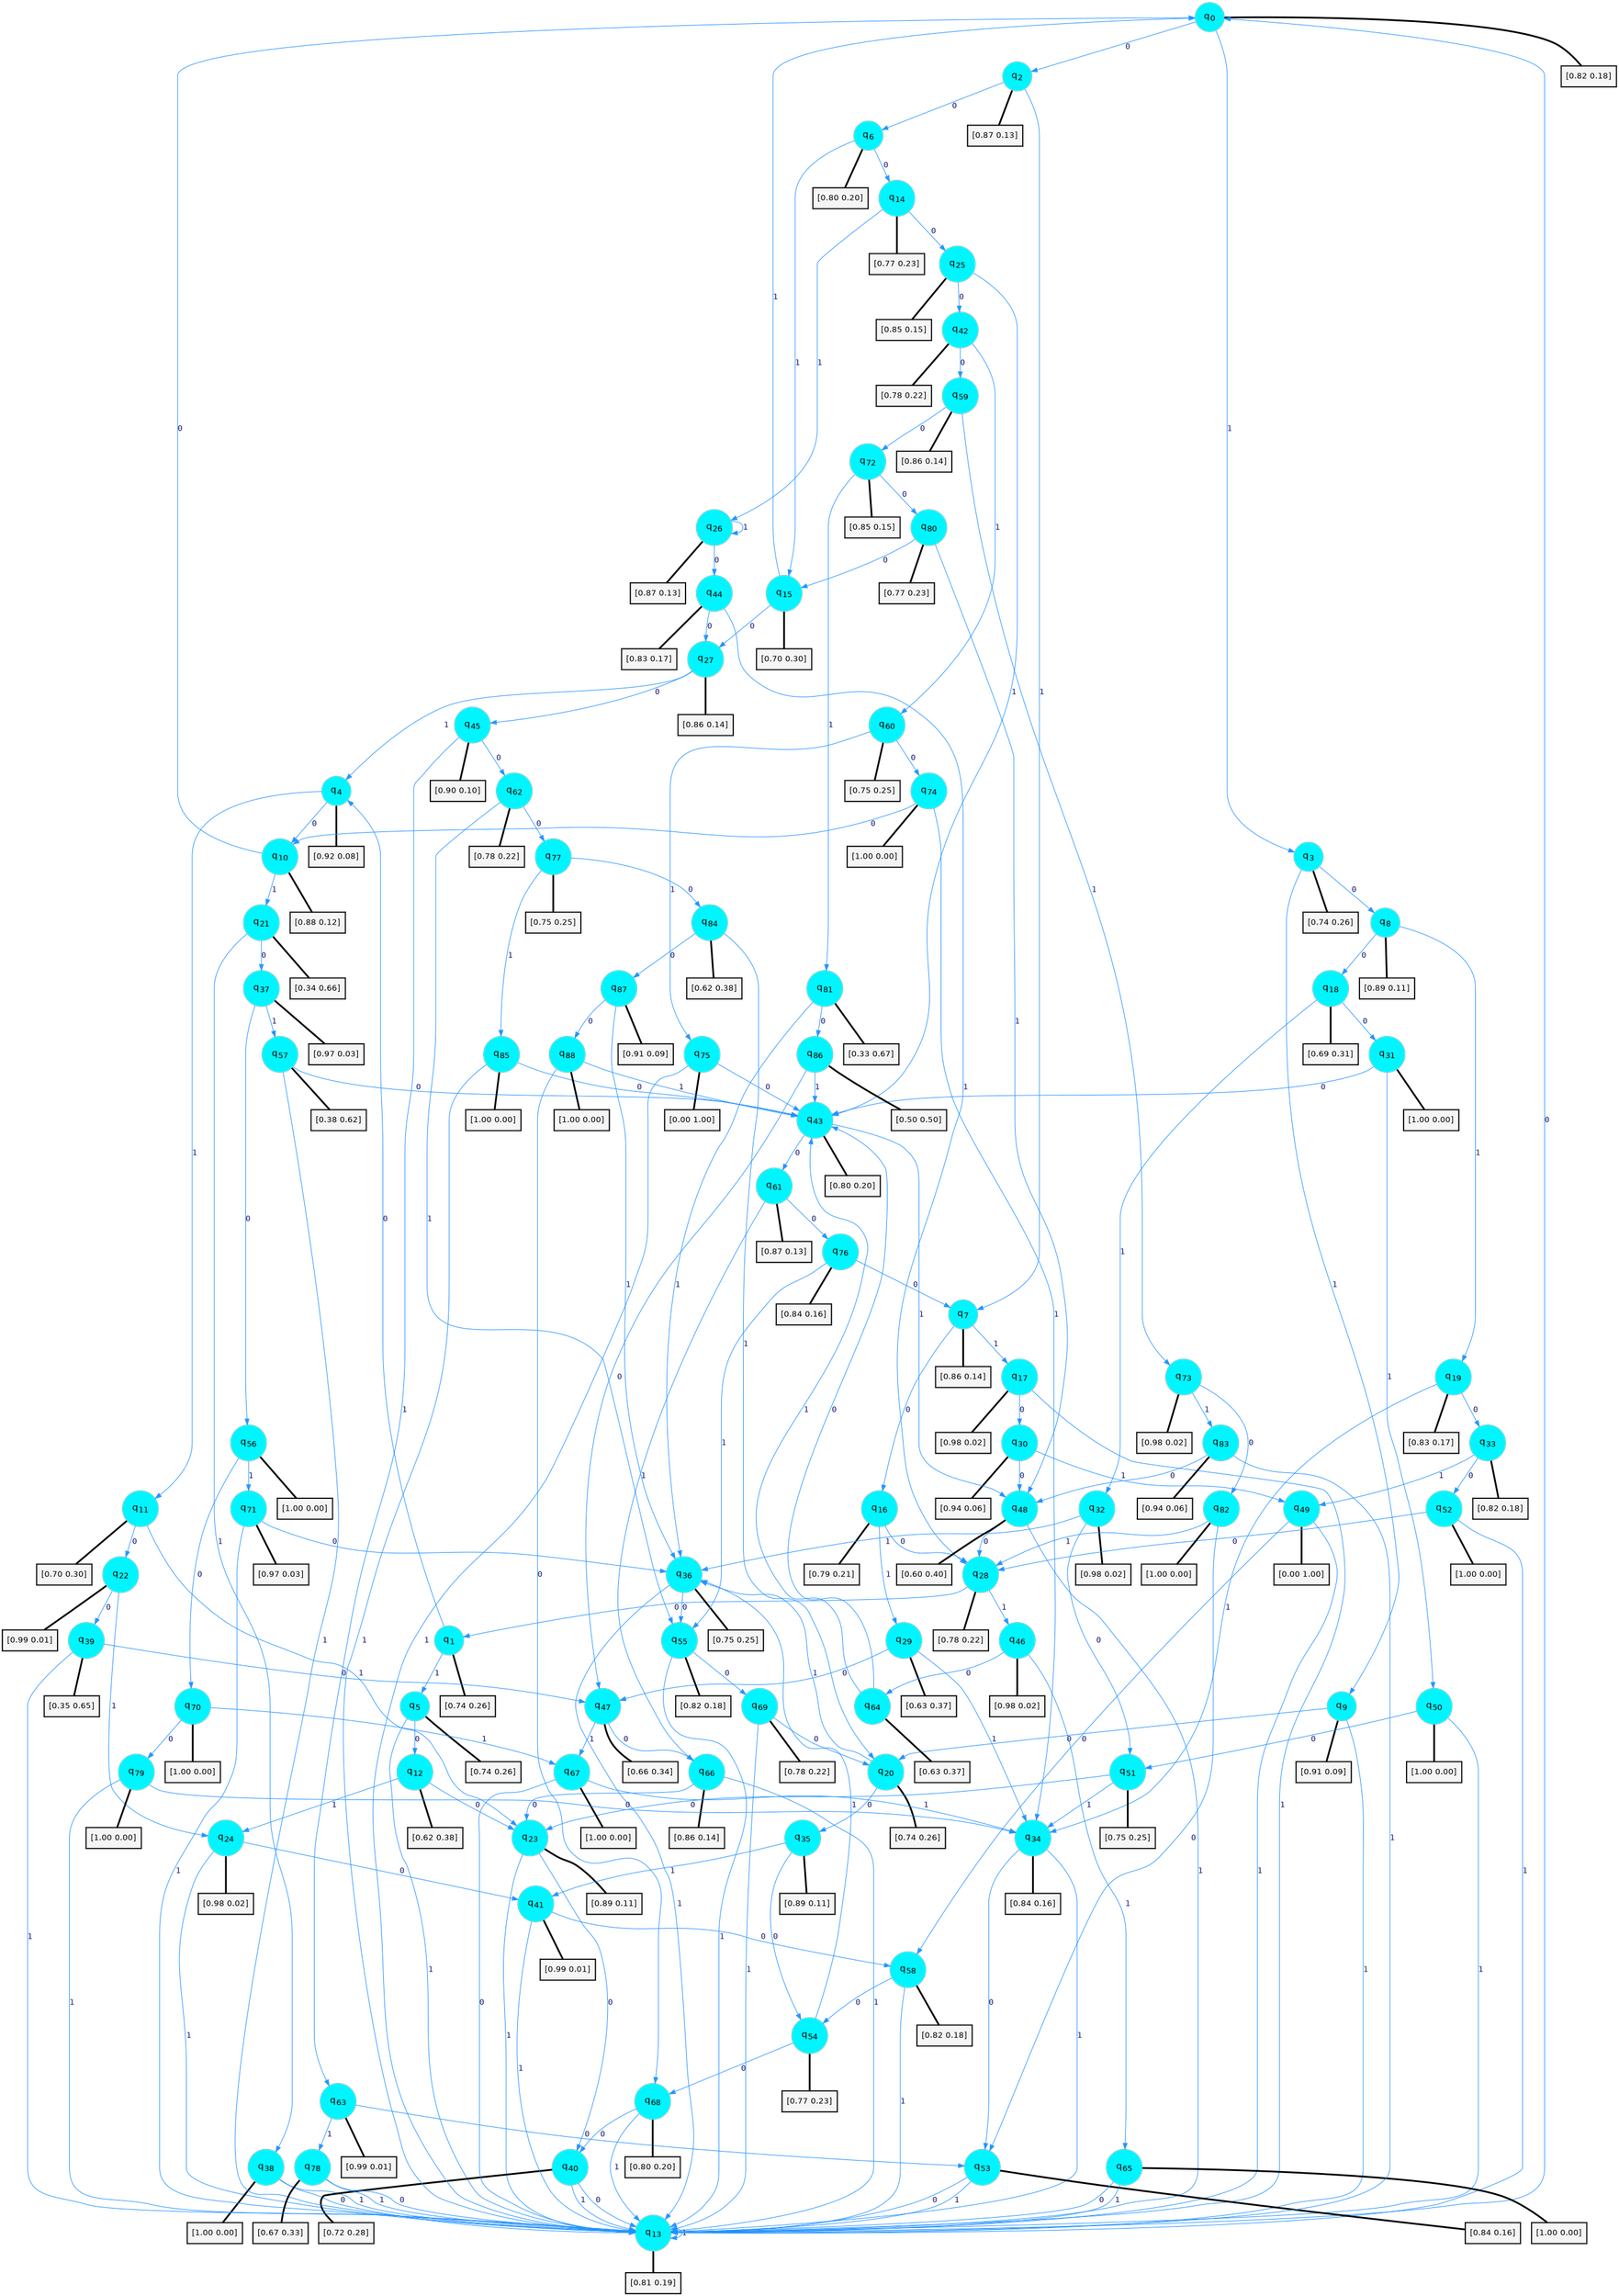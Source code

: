 digraph G {
graph [
bgcolor=transparent, dpi=300, rankdir=TD, size="40,25"];
node [
color=gray, fillcolor=turquoise1, fontcolor=black, fontname=Helvetica, fontsize=16, fontweight=bold, shape=circle, style=filled];
edge [
arrowsize=1, color=dodgerblue1, fontcolor=midnightblue, fontname=courier, fontweight=bold, penwidth=1, style=solid, weight=20];
0[label=<q<SUB>0</SUB>>];
1[label=<q<SUB>1</SUB>>];
2[label=<q<SUB>2</SUB>>];
3[label=<q<SUB>3</SUB>>];
4[label=<q<SUB>4</SUB>>];
5[label=<q<SUB>5</SUB>>];
6[label=<q<SUB>6</SUB>>];
7[label=<q<SUB>7</SUB>>];
8[label=<q<SUB>8</SUB>>];
9[label=<q<SUB>9</SUB>>];
10[label=<q<SUB>10</SUB>>];
11[label=<q<SUB>11</SUB>>];
12[label=<q<SUB>12</SUB>>];
13[label=<q<SUB>13</SUB>>];
14[label=<q<SUB>14</SUB>>];
15[label=<q<SUB>15</SUB>>];
16[label=<q<SUB>16</SUB>>];
17[label=<q<SUB>17</SUB>>];
18[label=<q<SUB>18</SUB>>];
19[label=<q<SUB>19</SUB>>];
20[label=<q<SUB>20</SUB>>];
21[label=<q<SUB>21</SUB>>];
22[label=<q<SUB>22</SUB>>];
23[label=<q<SUB>23</SUB>>];
24[label=<q<SUB>24</SUB>>];
25[label=<q<SUB>25</SUB>>];
26[label=<q<SUB>26</SUB>>];
27[label=<q<SUB>27</SUB>>];
28[label=<q<SUB>28</SUB>>];
29[label=<q<SUB>29</SUB>>];
30[label=<q<SUB>30</SUB>>];
31[label=<q<SUB>31</SUB>>];
32[label=<q<SUB>32</SUB>>];
33[label=<q<SUB>33</SUB>>];
34[label=<q<SUB>34</SUB>>];
35[label=<q<SUB>35</SUB>>];
36[label=<q<SUB>36</SUB>>];
37[label=<q<SUB>37</SUB>>];
38[label=<q<SUB>38</SUB>>];
39[label=<q<SUB>39</SUB>>];
40[label=<q<SUB>40</SUB>>];
41[label=<q<SUB>41</SUB>>];
42[label=<q<SUB>42</SUB>>];
43[label=<q<SUB>43</SUB>>];
44[label=<q<SUB>44</SUB>>];
45[label=<q<SUB>45</SUB>>];
46[label=<q<SUB>46</SUB>>];
47[label=<q<SUB>47</SUB>>];
48[label=<q<SUB>48</SUB>>];
49[label=<q<SUB>49</SUB>>];
50[label=<q<SUB>50</SUB>>];
51[label=<q<SUB>51</SUB>>];
52[label=<q<SUB>52</SUB>>];
53[label=<q<SUB>53</SUB>>];
54[label=<q<SUB>54</SUB>>];
55[label=<q<SUB>55</SUB>>];
56[label=<q<SUB>56</SUB>>];
57[label=<q<SUB>57</SUB>>];
58[label=<q<SUB>58</SUB>>];
59[label=<q<SUB>59</SUB>>];
60[label=<q<SUB>60</SUB>>];
61[label=<q<SUB>61</SUB>>];
62[label=<q<SUB>62</SUB>>];
63[label=<q<SUB>63</SUB>>];
64[label=<q<SUB>64</SUB>>];
65[label=<q<SUB>65</SUB>>];
66[label=<q<SUB>66</SUB>>];
67[label=<q<SUB>67</SUB>>];
68[label=<q<SUB>68</SUB>>];
69[label=<q<SUB>69</SUB>>];
70[label=<q<SUB>70</SUB>>];
71[label=<q<SUB>71</SUB>>];
72[label=<q<SUB>72</SUB>>];
73[label=<q<SUB>73</SUB>>];
74[label=<q<SUB>74</SUB>>];
75[label=<q<SUB>75</SUB>>];
76[label=<q<SUB>76</SUB>>];
77[label=<q<SUB>77</SUB>>];
78[label=<q<SUB>78</SUB>>];
79[label=<q<SUB>79</SUB>>];
80[label=<q<SUB>80</SUB>>];
81[label=<q<SUB>81</SUB>>];
82[label=<q<SUB>82</SUB>>];
83[label=<q<SUB>83</SUB>>];
84[label=<q<SUB>84</SUB>>];
85[label=<q<SUB>85</SUB>>];
86[label=<q<SUB>86</SUB>>];
87[label=<q<SUB>87</SUB>>];
88[label=<q<SUB>88</SUB>>];
89[label="[0.82 0.18]", shape=box,fontcolor=black, fontname=Helvetica, fontsize=14, penwidth=2, fillcolor=whitesmoke,color=black];
90[label="[0.74 0.26]", shape=box,fontcolor=black, fontname=Helvetica, fontsize=14, penwidth=2, fillcolor=whitesmoke,color=black];
91[label="[0.87 0.13]", shape=box,fontcolor=black, fontname=Helvetica, fontsize=14, penwidth=2, fillcolor=whitesmoke,color=black];
92[label="[0.74 0.26]", shape=box,fontcolor=black, fontname=Helvetica, fontsize=14, penwidth=2, fillcolor=whitesmoke,color=black];
93[label="[0.92 0.08]", shape=box,fontcolor=black, fontname=Helvetica, fontsize=14, penwidth=2, fillcolor=whitesmoke,color=black];
94[label="[0.74 0.26]", shape=box,fontcolor=black, fontname=Helvetica, fontsize=14, penwidth=2, fillcolor=whitesmoke,color=black];
95[label="[0.80 0.20]", shape=box,fontcolor=black, fontname=Helvetica, fontsize=14, penwidth=2, fillcolor=whitesmoke,color=black];
96[label="[0.86 0.14]", shape=box,fontcolor=black, fontname=Helvetica, fontsize=14, penwidth=2, fillcolor=whitesmoke,color=black];
97[label="[0.89 0.11]", shape=box,fontcolor=black, fontname=Helvetica, fontsize=14, penwidth=2, fillcolor=whitesmoke,color=black];
98[label="[0.91 0.09]", shape=box,fontcolor=black, fontname=Helvetica, fontsize=14, penwidth=2, fillcolor=whitesmoke,color=black];
99[label="[0.88 0.12]", shape=box,fontcolor=black, fontname=Helvetica, fontsize=14, penwidth=2, fillcolor=whitesmoke,color=black];
100[label="[0.70 0.30]", shape=box,fontcolor=black, fontname=Helvetica, fontsize=14, penwidth=2, fillcolor=whitesmoke,color=black];
101[label="[0.62 0.38]", shape=box,fontcolor=black, fontname=Helvetica, fontsize=14, penwidth=2, fillcolor=whitesmoke,color=black];
102[label="[0.81 0.19]", shape=box,fontcolor=black, fontname=Helvetica, fontsize=14, penwidth=2, fillcolor=whitesmoke,color=black];
103[label="[0.77 0.23]", shape=box,fontcolor=black, fontname=Helvetica, fontsize=14, penwidth=2, fillcolor=whitesmoke,color=black];
104[label="[0.70 0.30]", shape=box,fontcolor=black, fontname=Helvetica, fontsize=14, penwidth=2, fillcolor=whitesmoke,color=black];
105[label="[0.79 0.21]", shape=box,fontcolor=black, fontname=Helvetica, fontsize=14, penwidth=2, fillcolor=whitesmoke,color=black];
106[label="[0.98 0.02]", shape=box,fontcolor=black, fontname=Helvetica, fontsize=14, penwidth=2, fillcolor=whitesmoke,color=black];
107[label="[0.69 0.31]", shape=box,fontcolor=black, fontname=Helvetica, fontsize=14, penwidth=2, fillcolor=whitesmoke,color=black];
108[label="[0.83 0.17]", shape=box,fontcolor=black, fontname=Helvetica, fontsize=14, penwidth=2, fillcolor=whitesmoke,color=black];
109[label="[0.74 0.26]", shape=box,fontcolor=black, fontname=Helvetica, fontsize=14, penwidth=2, fillcolor=whitesmoke,color=black];
110[label="[0.34 0.66]", shape=box,fontcolor=black, fontname=Helvetica, fontsize=14, penwidth=2, fillcolor=whitesmoke,color=black];
111[label="[0.99 0.01]", shape=box,fontcolor=black, fontname=Helvetica, fontsize=14, penwidth=2, fillcolor=whitesmoke,color=black];
112[label="[0.89 0.11]", shape=box,fontcolor=black, fontname=Helvetica, fontsize=14, penwidth=2, fillcolor=whitesmoke,color=black];
113[label="[0.98 0.02]", shape=box,fontcolor=black, fontname=Helvetica, fontsize=14, penwidth=2, fillcolor=whitesmoke,color=black];
114[label="[0.85 0.15]", shape=box,fontcolor=black, fontname=Helvetica, fontsize=14, penwidth=2, fillcolor=whitesmoke,color=black];
115[label="[0.87 0.13]", shape=box,fontcolor=black, fontname=Helvetica, fontsize=14, penwidth=2, fillcolor=whitesmoke,color=black];
116[label="[0.86 0.14]", shape=box,fontcolor=black, fontname=Helvetica, fontsize=14, penwidth=2, fillcolor=whitesmoke,color=black];
117[label="[0.78 0.22]", shape=box,fontcolor=black, fontname=Helvetica, fontsize=14, penwidth=2, fillcolor=whitesmoke,color=black];
118[label="[0.63 0.37]", shape=box,fontcolor=black, fontname=Helvetica, fontsize=14, penwidth=2, fillcolor=whitesmoke,color=black];
119[label="[0.94 0.06]", shape=box,fontcolor=black, fontname=Helvetica, fontsize=14, penwidth=2, fillcolor=whitesmoke,color=black];
120[label="[1.00 0.00]", shape=box,fontcolor=black, fontname=Helvetica, fontsize=14, penwidth=2, fillcolor=whitesmoke,color=black];
121[label="[0.98 0.02]", shape=box,fontcolor=black, fontname=Helvetica, fontsize=14, penwidth=2, fillcolor=whitesmoke,color=black];
122[label="[0.82 0.18]", shape=box,fontcolor=black, fontname=Helvetica, fontsize=14, penwidth=2, fillcolor=whitesmoke,color=black];
123[label="[0.84 0.16]", shape=box,fontcolor=black, fontname=Helvetica, fontsize=14, penwidth=2, fillcolor=whitesmoke,color=black];
124[label="[0.89 0.11]", shape=box,fontcolor=black, fontname=Helvetica, fontsize=14, penwidth=2, fillcolor=whitesmoke,color=black];
125[label="[0.75 0.25]", shape=box,fontcolor=black, fontname=Helvetica, fontsize=14, penwidth=2, fillcolor=whitesmoke,color=black];
126[label="[0.97 0.03]", shape=box,fontcolor=black, fontname=Helvetica, fontsize=14, penwidth=2, fillcolor=whitesmoke,color=black];
127[label="[1.00 0.00]", shape=box,fontcolor=black, fontname=Helvetica, fontsize=14, penwidth=2, fillcolor=whitesmoke,color=black];
128[label="[0.35 0.65]", shape=box,fontcolor=black, fontname=Helvetica, fontsize=14, penwidth=2, fillcolor=whitesmoke,color=black];
129[label="[0.72 0.28]", shape=box,fontcolor=black, fontname=Helvetica, fontsize=14, penwidth=2, fillcolor=whitesmoke,color=black];
130[label="[0.99 0.01]", shape=box,fontcolor=black, fontname=Helvetica, fontsize=14, penwidth=2, fillcolor=whitesmoke,color=black];
131[label="[0.78 0.22]", shape=box,fontcolor=black, fontname=Helvetica, fontsize=14, penwidth=2, fillcolor=whitesmoke,color=black];
132[label="[0.80 0.20]", shape=box,fontcolor=black, fontname=Helvetica, fontsize=14, penwidth=2, fillcolor=whitesmoke,color=black];
133[label="[0.83 0.17]", shape=box,fontcolor=black, fontname=Helvetica, fontsize=14, penwidth=2, fillcolor=whitesmoke,color=black];
134[label="[0.90 0.10]", shape=box,fontcolor=black, fontname=Helvetica, fontsize=14, penwidth=2, fillcolor=whitesmoke,color=black];
135[label="[0.98 0.02]", shape=box,fontcolor=black, fontname=Helvetica, fontsize=14, penwidth=2, fillcolor=whitesmoke,color=black];
136[label="[0.66 0.34]", shape=box,fontcolor=black, fontname=Helvetica, fontsize=14, penwidth=2, fillcolor=whitesmoke,color=black];
137[label="[0.60 0.40]", shape=box,fontcolor=black, fontname=Helvetica, fontsize=14, penwidth=2, fillcolor=whitesmoke,color=black];
138[label="[0.00 1.00]", shape=box,fontcolor=black, fontname=Helvetica, fontsize=14, penwidth=2, fillcolor=whitesmoke,color=black];
139[label="[1.00 0.00]", shape=box,fontcolor=black, fontname=Helvetica, fontsize=14, penwidth=2, fillcolor=whitesmoke,color=black];
140[label="[0.75 0.25]", shape=box,fontcolor=black, fontname=Helvetica, fontsize=14, penwidth=2, fillcolor=whitesmoke,color=black];
141[label="[1.00 0.00]", shape=box,fontcolor=black, fontname=Helvetica, fontsize=14, penwidth=2, fillcolor=whitesmoke,color=black];
142[label="[0.84 0.16]", shape=box,fontcolor=black, fontname=Helvetica, fontsize=14, penwidth=2, fillcolor=whitesmoke,color=black];
143[label="[0.77 0.23]", shape=box,fontcolor=black, fontname=Helvetica, fontsize=14, penwidth=2, fillcolor=whitesmoke,color=black];
144[label="[0.82 0.18]", shape=box,fontcolor=black, fontname=Helvetica, fontsize=14, penwidth=2, fillcolor=whitesmoke,color=black];
145[label="[1.00 0.00]", shape=box,fontcolor=black, fontname=Helvetica, fontsize=14, penwidth=2, fillcolor=whitesmoke,color=black];
146[label="[0.38 0.62]", shape=box,fontcolor=black, fontname=Helvetica, fontsize=14, penwidth=2, fillcolor=whitesmoke,color=black];
147[label="[0.82 0.18]", shape=box,fontcolor=black, fontname=Helvetica, fontsize=14, penwidth=2, fillcolor=whitesmoke,color=black];
148[label="[0.86 0.14]", shape=box,fontcolor=black, fontname=Helvetica, fontsize=14, penwidth=2, fillcolor=whitesmoke,color=black];
149[label="[0.75 0.25]", shape=box,fontcolor=black, fontname=Helvetica, fontsize=14, penwidth=2, fillcolor=whitesmoke,color=black];
150[label="[0.87 0.13]", shape=box,fontcolor=black, fontname=Helvetica, fontsize=14, penwidth=2, fillcolor=whitesmoke,color=black];
151[label="[0.78 0.22]", shape=box,fontcolor=black, fontname=Helvetica, fontsize=14, penwidth=2, fillcolor=whitesmoke,color=black];
152[label="[0.99 0.01]", shape=box,fontcolor=black, fontname=Helvetica, fontsize=14, penwidth=2, fillcolor=whitesmoke,color=black];
153[label="[0.63 0.37]", shape=box,fontcolor=black, fontname=Helvetica, fontsize=14, penwidth=2, fillcolor=whitesmoke,color=black];
154[label="[1.00 0.00]", shape=box,fontcolor=black, fontname=Helvetica, fontsize=14, penwidth=2, fillcolor=whitesmoke,color=black];
155[label="[0.86 0.14]", shape=box,fontcolor=black, fontname=Helvetica, fontsize=14, penwidth=2, fillcolor=whitesmoke,color=black];
156[label="[1.00 0.00]", shape=box,fontcolor=black, fontname=Helvetica, fontsize=14, penwidth=2, fillcolor=whitesmoke,color=black];
157[label="[0.80 0.20]", shape=box,fontcolor=black, fontname=Helvetica, fontsize=14, penwidth=2, fillcolor=whitesmoke,color=black];
158[label="[0.78 0.22]", shape=box,fontcolor=black, fontname=Helvetica, fontsize=14, penwidth=2, fillcolor=whitesmoke,color=black];
159[label="[1.00 0.00]", shape=box,fontcolor=black, fontname=Helvetica, fontsize=14, penwidth=2, fillcolor=whitesmoke,color=black];
160[label="[0.97 0.03]", shape=box,fontcolor=black, fontname=Helvetica, fontsize=14, penwidth=2, fillcolor=whitesmoke,color=black];
161[label="[0.85 0.15]", shape=box,fontcolor=black, fontname=Helvetica, fontsize=14, penwidth=2, fillcolor=whitesmoke,color=black];
162[label="[0.98 0.02]", shape=box,fontcolor=black, fontname=Helvetica, fontsize=14, penwidth=2, fillcolor=whitesmoke,color=black];
163[label="[1.00 0.00]", shape=box,fontcolor=black, fontname=Helvetica, fontsize=14, penwidth=2, fillcolor=whitesmoke,color=black];
164[label="[0.00 1.00]", shape=box,fontcolor=black, fontname=Helvetica, fontsize=14, penwidth=2, fillcolor=whitesmoke,color=black];
165[label="[0.84 0.16]", shape=box,fontcolor=black, fontname=Helvetica, fontsize=14, penwidth=2, fillcolor=whitesmoke,color=black];
166[label="[0.75 0.25]", shape=box,fontcolor=black, fontname=Helvetica, fontsize=14, penwidth=2, fillcolor=whitesmoke,color=black];
167[label="[0.67 0.33]", shape=box,fontcolor=black, fontname=Helvetica, fontsize=14, penwidth=2, fillcolor=whitesmoke,color=black];
168[label="[1.00 0.00]", shape=box,fontcolor=black, fontname=Helvetica, fontsize=14, penwidth=2, fillcolor=whitesmoke,color=black];
169[label="[0.77 0.23]", shape=box,fontcolor=black, fontname=Helvetica, fontsize=14, penwidth=2, fillcolor=whitesmoke,color=black];
170[label="[0.33 0.67]", shape=box,fontcolor=black, fontname=Helvetica, fontsize=14, penwidth=2, fillcolor=whitesmoke,color=black];
171[label="[1.00 0.00]", shape=box,fontcolor=black, fontname=Helvetica, fontsize=14, penwidth=2, fillcolor=whitesmoke,color=black];
172[label="[0.94 0.06]", shape=box,fontcolor=black, fontname=Helvetica, fontsize=14, penwidth=2, fillcolor=whitesmoke,color=black];
173[label="[0.62 0.38]", shape=box,fontcolor=black, fontname=Helvetica, fontsize=14, penwidth=2, fillcolor=whitesmoke,color=black];
174[label="[1.00 0.00]", shape=box,fontcolor=black, fontname=Helvetica, fontsize=14, penwidth=2, fillcolor=whitesmoke,color=black];
175[label="[0.50 0.50]", shape=box,fontcolor=black, fontname=Helvetica, fontsize=14, penwidth=2, fillcolor=whitesmoke,color=black];
176[label="[0.91 0.09]", shape=box,fontcolor=black, fontname=Helvetica, fontsize=14, penwidth=2, fillcolor=whitesmoke,color=black];
177[label="[1.00 0.00]", shape=box,fontcolor=black, fontname=Helvetica, fontsize=14, penwidth=2, fillcolor=whitesmoke,color=black];
0->2 [label=0];
0->3 [label=1];
0->89 [arrowhead=none, penwidth=3,color=black];
1->4 [label=0];
1->5 [label=1];
1->90 [arrowhead=none, penwidth=3,color=black];
2->6 [label=0];
2->7 [label=1];
2->91 [arrowhead=none, penwidth=3,color=black];
3->8 [label=0];
3->9 [label=1];
3->92 [arrowhead=none, penwidth=3,color=black];
4->10 [label=0];
4->11 [label=1];
4->93 [arrowhead=none, penwidth=3,color=black];
5->12 [label=0];
5->13 [label=1];
5->94 [arrowhead=none, penwidth=3,color=black];
6->14 [label=0];
6->15 [label=1];
6->95 [arrowhead=none, penwidth=3,color=black];
7->16 [label=0];
7->17 [label=1];
7->96 [arrowhead=none, penwidth=3,color=black];
8->18 [label=0];
8->19 [label=1];
8->97 [arrowhead=none, penwidth=3,color=black];
9->20 [label=0];
9->13 [label=1];
9->98 [arrowhead=none, penwidth=3,color=black];
10->0 [label=0];
10->21 [label=1];
10->99 [arrowhead=none, penwidth=3,color=black];
11->22 [label=0];
11->23 [label=1];
11->100 [arrowhead=none, penwidth=3,color=black];
12->23 [label=0];
12->24 [label=1];
12->101 [arrowhead=none, penwidth=3,color=black];
13->0 [label=0];
13->13 [label=1];
13->102 [arrowhead=none, penwidth=3,color=black];
14->25 [label=0];
14->26 [label=1];
14->103 [arrowhead=none, penwidth=3,color=black];
15->27 [label=0];
15->0 [label=1];
15->104 [arrowhead=none, penwidth=3,color=black];
16->28 [label=0];
16->29 [label=1];
16->105 [arrowhead=none, penwidth=3,color=black];
17->30 [label=0];
17->13 [label=1];
17->106 [arrowhead=none, penwidth=3,color=black];
18->31 [label=0];
18->32 [label=1];
18->107 [arrowhead=none, penwidth=3,color=black];
19->33 [label=0];
19->34 [label=1];
19->108 [arrowhead=none, penwidth=3,color=black];
20->35 [label=0];
20->36 [label=1];
20->109 [arrowhead=none, penwidth=3,color=black];
21->37 [label=0];
21->38 [label=1];
21->110 [arrowhead=none, penwidth=3,color=black];
22->39 [label=0];
22->24 [label=1];
22->111 [arrowhead=none, penwidth=3,color=black];
23->40 [label=0];
23->13 [label=1];
23->112 [arrowhead=none, penwidth=3,color=black];
24->41 [label=0];
24->13 [label=1];
24->113 [arrowhead=none, penwidth=3,color=black];
25->42 [label=0];
25->43 [label=1];
25->114 [arrowhead=none, penwidth=3,color=black];
26->44 [label=0];
26->26 [label=1];
26->115 [arrowhead=none, penwidth=3,color=black];
27->45 [label=0];
27->4 [label=1];
27->116 [arrowhead=none, penwidth=3,color=black];
28->1 [label=0];
28->46 [label=1];
28->117 [arrowhead=none, penwidth=3,color=black];
29->47 [label=0];
29->34 [label=1];
29->118 [arrowhead=none, penwidth=3,color=black];
30->48 [label=0];
30->49 [label=1];
30->119 [arrowhead=none, penwidth=3,color=black];
31->43 [label=0];
31->50 [label=1];
31->120 [arrowhead=none, penwidth=3,color=black];
32->51 [label=0];
32->36 [label=1];
32->121 [arrowhead=none, penwidth=3,color=black];
33->52 [label=0];
33->49 [label=1];
33->122 [arrowhead=none, penwidth=3,color=black];
34->53 [label=0];
34->13 [label=1];
34->123 [arrowhead=none, penwidth=3,color=black];
35->54 [label=0];
35->41 [label=1];
35->124 [arrowhead=none, penwidth=3,color=black];
36->55 [label=0];
36->13 [label=1];
36->125 [arrowhead=none, penwidth=3,color=black];
37->56 [label=0];
37->57 [label=1];
37->126 [arrowhead=none, penwidth=3,color=black];
38->13 [label=0];
38->13 [label=1];
38->127 [arrowhead=none, penwidth=3,color=black];
39->47 [label=0];
39->13 [label=1];
39->128 [arrowhead=none, penwidth=3,color=black];
40->13 [label=0];
40->13 [label=1];
40->129 [arrowhead=none, penwidth=3,color=black];
41->58 [label=0];
41->13 [label=1];
41->130 [arrowhead=none, penwidth=3,color=black];
42->59 [label=0];
42->60 [label=1];
42->131 [arrowhead=none, penwidth=3,color=black];
43->61 [label=0];
43->48 [label=1];
43->132 [arrowhead=none, penwidth=3,color=black];
44->27 [label=0];
44->28 [label=1];
44->133 [arrowhead=none, penwidth=3,color=black];
45->62 [label=0];
45->63 [label=1];
45->134 [arrowhead=none, penwidth=3,color=black];
46->64 [label=0];
46->65 [label=1];
46->135 [arrowhead=none, penwidth=3,color=black];
47->66 [label=0];
47->67 [label=1];
47->136 [arrowhead=none, penwidth=3,color=black];
48->28 [label=0];
48->13 [label=1];
48->137 [arrowhead=none, penwidth=3,color=black];
49->58 [label=0];
49->13 [label=1];
49->138 [arrowhead=none, penwidth=3,color=black];
50->51 [label=0];
50->13 [label=1];
50->139 [arrowhead=none, penwidth=3,color=black];
51->23 [label=0];
51->34 [label=1];
51->140 [arrowhead=none, penwidth=3,color=black];
52->28 [label=0];
52->13 [label=1];
52->141 [arrowhead=none, penwidth=3,color=black];
53->13 [label=0];
53->13 [label=1];
53->142 [arrowhead=none, penwidth=3,color=black];
54->68 [label=0];
54->36 [label=1];
54->143 [arrowhead=none, penwidth=3,color=black];
55->69 [label=0];
55->13 [label=1];
55->144 [arrowhead=none, penwidth=3,color=black];
56->70 [label=0];
56->71 [label=1];
56->145 [arrowhead=none, penwidth=3,color=black];
57->43 [label=0];
57->13 [label=1];
57->146 [arrowhead=none, penwidth=3,color=black];
58->54 [label=0];
58->13 [label=1];
58->147 [arrowhead=none, penwidth=3,color=black];
59->72 [label=0];
59->73 [label=1];
59->148 [arrowhead=none, penwidth=3,color=black];
60->74 [label=0];
60->75 [label=1];
60->149 [arrowhead=none, penwidth=3,color=black];
61->76 [label=0];
61->66 [label=1];
61->150 [arrowhead=none, penwidth=3,color=black];
62->77 [label=0];
62->55 [label=1];
62->151 [arrowhead=none, penwidth=3,color=black];
63->53 [label=0];
63->78 [label=1];
63->152 [arrowhead=none, penwidth=3,color=black];
64->43 [label=0];
64->43 [label=1];
64->153 [arrowhead=none, penwidth=3,color=black];
65->13 [label=0];
65->13 [label=1];
65->154 [arrowhead=none, penwidth=3,color=black];
66->23 [label=0];
66->13 [label=1];
66->155 [arrowhead=none, penwidth=3,color=black];
67->13 [label=0];
67->34 [label=1];
67->156 [arrowhead=none, penwidth=3,color=black];
68->40 [label=0];
68->13 [label=1];
68->157 [arrowhead=none, penwidth=3,color=black];
69->20 [label=0];
69->13 [label=1];
69->158 [arrowhead=none, penwidth=3,color=black];
70->79 [label=0];
70->67 [label=1];
70->159 [arrowhead=none, penwidth=3,color=black];
71->36 [label=0];
71->13 [label=1];
71->160 [arrowhead=none, penwidth=3,color=black];
72->80 [label=0];
72->81 [label=1];
72->161 [arrowhead=none, penwidth=3,color=black];
73->82 [label=0];
73->83 [label=1];
73->162 [arrowhead=none, penwidth=3,color=black];
74->10 [label=0];
74->34 [label=1];
74->163 [arrowhead=none, penwidth=3,color=black];
75->43 [label=0];
75->13 [label=1];
75->164 [arrowhead=none, penwidth=3,color=black];
76->7 [label=0];
76->55 [label=1];
76->165 [arrowhead=none, penwidth=3,color=black];
77->84 [label=0];
77->85 [label=1];
77->166 [arrowhead=none, penwidth=3,color=black];
78->13 [label=0];
78->13 [label=1];
78->167 [arrowhead=none, penwidth=3,color=black];
79->34 [label=0];
79->13 [label=1];
79->168 [arrowhead=none, penwidth=3,color=black];
80->15 [label=0];
80->48 [label=1];
80->169 [arrowhead=none, penwidth=3,color=black];
81->86 [label=0];
81->36 [label=1];
81->170 [arrowhead=none, penwidth=3,color=black];
82->53 [label=0];
82->28 [label=1];
82->171 [arrowhead=none, penwidth=3,color=black];
83->48 [label=0];
83->13 [label=1];
83->172 [arrowhead=none, penwidth=3,color=black];
84->87 [label=0];
84->20 [label=1];
84->173 [arrowhead=none, penwidth=3,color=black];
85->43 [label=0];
85->13 [label=1];
85->174 [arrowhead=none, penwidth=3,color=black];
86->47 [label=0];
86->43 [label=1];
86->175 [arrowhead=none, penwidth=3,color=black];
87->88 [label=0];
87->36 [label=1];
87->176 [arrowhead=none, penwidth=3,color=black];
88->68 [label=0];
88->43 [label=1];
88->177 [arrowhead=none, penwidth=3,color=black];
}
